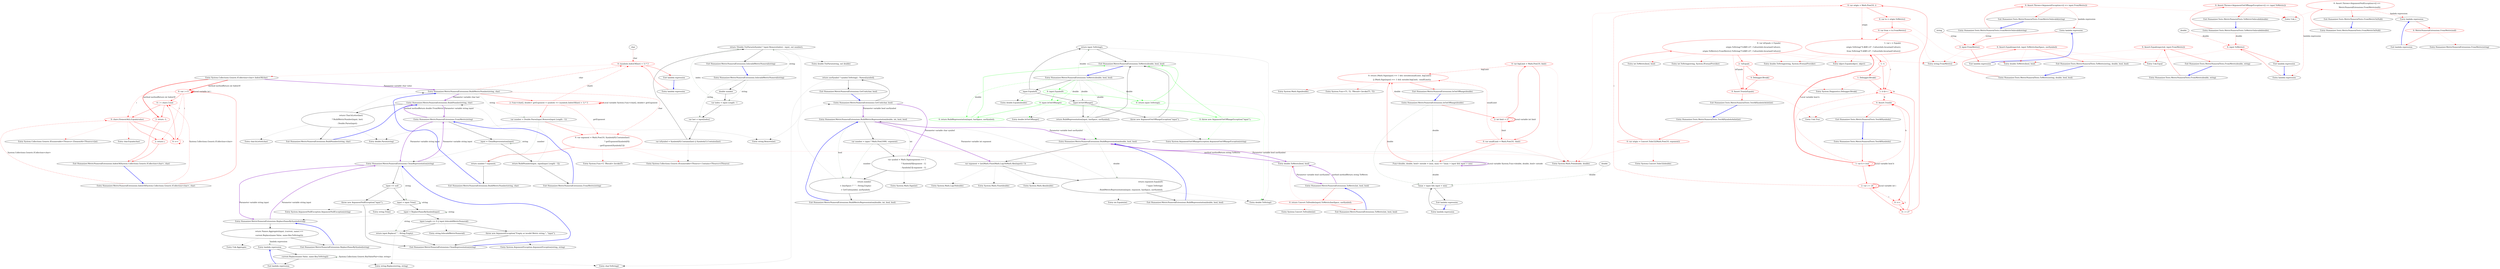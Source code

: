 digraph  {
n108 [label=char, span=""];
n109 [label=double, span=""];
n0 [cluster="Humanizer.MetricNumeralExtensions.FromMetric(string)", label="Entry Humanizer.MetricNumeralExtensions.FromMetric(string)", span="76-76"];
n1 [cluster="Humanizer.MetricNumeralExtensions.FromMetric(string)", label="input = CleanRepresentation(input)", span="78-78"];
n2 [cluster="Humanizer.MetricNumeralExtensions.FromMetric(string)", label="return BuildNumber(input, input[input.Length - 1]);", span="79-79"];
n4 [cluster="Humanizer.MetricNumeralExtensions.CleanRepresentation(string)", label="Entry Humanizer.MetricNumeralExtensions.CleanRepresentation(string)", span="138-138"];
n3 [cluster="Humanizer.MetricNumeralExtensions.FromMetric(string)", label="Exit Humanizer.MetricNumeralExtensions.FromMetric(string)", span="76-76"];
n5 [cluster="Humanizer.MetricNumeralExtensions.BuildNumber(string, char)", label="Entry Humanizer.MetricNumeralExtensions.BuildNumber(string, char)", span="157-157"];
n6 [cluster="Humanizer.MetricNumeralExtensions.ToMetric(int, bool, bool)", label="Entry Humanizer.MetricNumeralExtensions.ToMetric(int, bool, bool)", span="100-100"];
n7 [cluster="Humanizer.MetricNumeralExtensions.ToMetric(int, bool, bool)", color=red, community=0, label="0: return Convert.ToDouble(input).ToMetric(hasSpace, useSymbol);", span="102-102"];
n8 [cluster="Humanizer.MetricNumeralExtensions.ToMetric(int, bool, bool)", label="Exit Humanizer.MetricNumeralExtensions.ToMetric(int, bool, bool)", span="100-100"];
n9 [cluster="System.Convert.ToDouble(int)", label="Entry System.Convert.ToDouble(int)", span="0-0"];
n10 [cluster="double.ToMetric(bool, bool)", label="Entry double.ToMetric(bool, bool)", span="123-123"];
n11 [cluster="Humanizer.MetricNumeralExtensions.ToMetric(double, bool, bool)", label="Entry Humanizer.MetricNumeralExtensions.ToMetric(double, bool, bool)", span="123-123"];
n12 [cluster="Humanizer.MetricNumeralExtensions.ToMetric(double, bool, bool)", label="input.Equals(0)", span="125-125"];
n13 [cluster="Humanizer.MetricNumeralExtensions.ToMetric(double, bool, bool)", label="return input.ToString();", span="126-126"];
n14 [cluster="Humanizer.MetricNumeralExtensions.ToMetric(double, bool, bool)", label="input.IsOutOfRange()", span="127-127"];
n16 [cluster="Humanizer.MetricNumeralExtensions.ToMetric(double, bool, bool)", label="return BuildRepresentation(input, hasSpace, useSymbol);", span="130-130"];
n18 [cluster="double.Equals(double)", label="Entry double.Equals(double)", span="0-0"];
n15 [cluster="Humanizer.MetricNumeralExtensions.ToMetric(double, bool, bool)", label="throw new ArgumentOutOfRangeException(''input'');", span="128-128"];
n20 [cluster="double.IsOutOfRange()", label="Entry double.IsOutOfRange()", span="241-241"];
n17 [cluster="Humanizer.MetricNumeralExtensions.ToMetric(double, bool, bool)", label="Exit Humanizer.MetricNumeralExtensions.ToMetric(double, bool, bool)", span="123-123"];
n22 [cluster="Humanizer.MetricNumeralExtensions.BuildRepresentation(double, bool, bool)", label="Entry Humanizer.MetricNumeralExtensions.BuildRepresentation(double, bool, bool)", span="198-198"];
n19 [cluster="double.ToString()", label="Entry double.ToString()", span="0-0"];
n21 [cluster="System.ArgumentOutOfRangeException.ArgumentOutOfRangeException(string)", label="Entry System.ArgumentOutOfRangeException.ArgumentOutOfRangeException(string)", span="0-0"];
n23 [cluster="Humanizer.MetricNumeralExtensions.CleanRepresentation(string)", label="input == null", span="140-140"];
n25 [cluster="Humanizer.MetricNumeralExtensions.CleanRepresentation(string)", label="input = input.Trim()", span="143-143"];
n24 [cluster="Humanizer.MetricNumeralExtensions.CleanRepresentation(string)", label="throw new ArgumentNullException(''input'');", span="141-141"];
n26 [cluster="Humanizer.MetricNumeralExtensions.CleanRepresentation(string)", label="input = ReplaceNameBySymbol(input)", span="144-144"];
n32 [cluster="string.Trim()", label="Entry string.Trim()", span="0-0"];
n27 [cluster="Humanizer.MetricNumeralExtensions.CleanRepresentation(string)", label="input.Length == 0 || input.IsInvalidMetricNumeral()", span="145-145"];
n33 [cluster="Humanizer.MetricNumeralExtensions.ReplaceNameBySymbol(string)", label="Entry Humanizer.MetricNumeralExtensions.ReplaceNameBySymbol(string)", span="185-185"];
n29 [cluster="Humanizer.MetricNumeralExtensions.CleanRepresentation(string)", label="return input.Replace('' '', String.Empty);", span="148-148"];
n28 [cluster="Humanizer.MetricNumeralExtensions.CleanRepresentation(string)", label="throw new ArgumentException(''Empty or invalid Metric string.'', ''input'');", span="146-146"];
n34 [cluster="string.IsInvalidMetricNumeral()", label="Entry string.IsInvalidMetricNumeral()", span="261-261"];
n30 [cluster="Humanizer.MetricNumeralExtensions.CleanRepresentation(string)", label="Exit Humanizer.MetricNumeralExtensions.CleanRepresentation(string)", span="138-138"];
n36 [cluster="string.Replace(string, string)", label="Entry string.Replace(string, string)", span="0-0"];
n31 [cluster="System.ArgumentNullException.ArgumentNullException(string)", label="Entry System.ArgumentNullException.ArgumentNullException(string)", span="0-0"];
n35 [cluster="System.ArgumentException.ArgumentException(string, string)", label="Entry System.ArgumentException.ArgumentException(string, string)", span="0-0"];
n37 [cluster="Humanizer.MetricNumeralExtensions.BuildNumber(string, char)", label="return Char.IsLetter(last)\r\n				? BuildMetricNumber(input, last)\r\n				: Double.Parse(input);", span="159-161"];
n38 [cluster="Humanizer.MetricNumeralExtensions.BuildNumber(string, char)", label="Exit Humanizer.MetricNumeralExtensions.BuildNumber(string, char)", span="157-157"];
n39 [cluster="char.IsLetter(char)", label="Entry char.IsLetter(char)", span="0-0"];
n40 [cluster="Humanizer.MetricNumeralExtensions.BuildMetricNumber(string, char)", label="Entry Humanizer.MetricNumeralExtensions.BuildMetricNumber(string, char)", span="170-170"];
n41 [cluster="double.Parse(string)", label="Entry double.Parse(string)", span="0-0"];
n42 [cluster="Humanizer.MetricNumeralExtensions.BuildMetricNumber(string, char)", color=red, community=0, label="2: Func<char[], double> getExponent = symbols => (symbols.IndexOf(last) + 1) * 3", span="172-172"];
n52 [cluster="lambda expression", color=red, community=0, label="0: (symbols.IndexOf(last) + 1) * 3", span="172-172"];
n43 [cluster="Humanizer.MetricNumeralExtensions.BuildMetricNumber(string, char)", label="var number = Double.Parse(input.Remove(input.Length - 1))", span="173-173"];
n44 [cluster="Humanizer.MetricNumeralExtensions.BuildMetricNumber(string, char)", color=red, community=2, label="0: var exponent = Math.Pow(10, Symbols[0].Contains(last)\r\n				? getExponent(Symbols[0])\r\n				: -getExponent(Symbols[1]))", span="174-176"];
n47 [cluster="string.Remove(int)", label="Entry string.Remove(int)", span="0-0"];
n45 [cluster="Humanizer.MetricNumeralExtensions.BuildMetricNumber(string, char)", label="return number * exponent;", span="177-177"];
n48 [cluster="System.Collections.Generic.IEnumerable<TSource>.Contains<TSource>(TSource)", label="Entry System.Collections.Generic.IEnumerable<TSource>.Contains<TSource>(TSource)", span="0-0"];
n49 [cluster="System.Func<T, TResult>.Invoke(T)", label="Entry System.Func<T, TResult>.Invoke(T)", span="0-0"];
n50 [cluster="System.Math.Pow(double, double)", label="Entry System.Math.Pow(double, double)", span="0-0"];
n46 [cluster="Humanizer.MetricNumeralExtensions.BuildMetricNumber(string, char)", label="Exit Humanizer.MetricNumeralExtensions.BuildMetricNumber(string, char)", span="170-170"];
n51 [cluster="lambda expression", label="Entry lambda expression", span="172-172"];
n53 [cluster="lambda expression", label="Exit lambda expression", span="172-172"];
n54 [cluster="System.Collections.Generic.ICollection<char>.IndexOf(char)", label="Entry System.Collections.Generic.ICollection<char>.IndexOf(char)", span="279-279"];
n55 [cluster="Humanizer.MetricNumeralExtensions.ReplaceNameBySymbol(string)", label="return Names.Aggregate(input, (current, name) =>\r\n				current.Replace(name.Value, name.Key.ToString()));", span="187-188"];
n56 [cluster="Humanizer.MetricNumeralExtensions.ReplaceNameBySymbol(string)", label="Exit Humanizer.MetricNumeralExtensions.ReplaceNameBySymbol(string)", span="185-185"];
n57 [cluster="Unk.Aggregate", label="Entry Unk.Aggregate", span=""];
n58 [cluster="lambda expression", label="Entry lambda expression", span="187-188"];
n59 [cluster="lambda expression", label="current.Replace(name.Value, name.Key.ToString())", span="188-188"];
n60 [cluster="lambda expression", label="Exit lambda expression", span="187-188"];
n61 [cluster="char.ToString()", label="Entry char.ToString()", span="0-0"];
n62 [cluster="Humanizer.MetricNumeralExtensions.BuildRepresentation(double, bool, bool)", label="var exponent = (int)Math.Floor(Math.Log10(Math.Abs(input)) / 3)", span="200-200"];
n63 [cluster="Humanizer.MetricNumeralExtensions.BuildRepresentation(double, bool, bool)", label="return exponent.Equals(0)\r\n				? input.ToString()\r\n				: BuildMetricRepresentation(input, exponent, hasSpace, useSymbol);", span="201-203"];
n65 [cluster="System.Math.Abs(double)", label="Entry System.Math.Abs(double)", span="0-0"];
n66 [cluster="System.Math.Log10(double)", label="Entry System.Math.Log10(double)", span="0-0"];
n67 [cluster="System.Math.Floor(double)", label="Entry System.Math.Floor(double)", span="0-0"];
n64 [cluster="Humanizer.MetricNumeralExtensions.BuildRepresentation(double, bool, bool)", label="Exit Humanizer.MetricNumeralExtensions.BuildRepresentation(double, bool, bool)", span="198-198"];
n68 [cluster="int.Equals(int)", label="Entry int.Equals(int)", span="0-0"];
n69 [cluster="Humanizer.MetricNumeralExtensions.BuildMetricRepresentation(double, int, bool, bool)", label="Entry Humanizer.MetricNumeralExtensions.BuildMetricRepresentation(double, int, bool, bool)", span="214-214"];
n70 [cluster="Humanizer.MetricNumeralExtensions.BuildMetricRepresentation(double, int, bool, bool)", label="var number = input * Math.Pow(1000, -exponent)", span="216-216"];
n71 [cluster="Humanizer.MetricNumeralExtensions.BuildMetricRepresentation(double, int, bool, bool)", label="var symbol = Math.Sign(exponent) == 1\r\n				? Symbols[0][exponent - 1]\r\n				: Symbols[1][-exponent - 1]", span="217-219"];
n72 [cluster="Humanizer.MetricNumeralExtensions.BuildMetricRepresentation(double, int, bool, bool)", label="return number\r\n				+ (hasSpace ? '' '' : String.Empty)\r\n				+ GetUnit(symbol, useSymbol);", span="220-222"];
n74 [cluster="System.Math.Sign(int)", label="Entry System.Math.Sign(int)", span="0-0"];
n73 [cluster="Humanizer.MetricNumeralExtensions.BuildMetricRepresentation(double, int, bool, bool)", label="Exit Humanizer.MetricNumeralExtensions.BuildMetricRepresentation(double, int, bool, bool)", span="214-214"];
n75 [cluster="Humanizer.MetricNumeralExtensions.GetUnit(char, bool)", label="Entry Humanizer.MetricNumeralExtensions.GetUnit(char, bool)", span="231-231"];
n76 [cluster="Humanizer.MetricNumeralExtensions.GetUnit(char, bool)", label="return useSymbol ? symbol.ToString() : Names[symbol];", span="233-233"];
n77 [cluster="Humanizer.MetricNumeralExtensions.GetUnit(char, bool)", label="Exit Humanizer.MetricNumeralExtensions.GetUnit(char, bool)", span="231-231"];
n78 [cluster="Humanizer.MetricNumeralExtensions.IsOutOfRange(double)", label="Entry Humanizer.MetricNumeralExtensions.IsOutOfRange(double)", span="241-241"];
n79 [cluster="Humanizer.MetricNumeralExtensions.IsOutOfRange(double)", color=red, community=0, label="2: int limit = 27", span="243-243"];
n82 [cluster="Humanizer.MetricNumeralExtensions.IsOutOfRange(double)", label="Func<double, double, bool> outside = (min, max) => !(max > input && input > min)", span="246-246"];
n88 [cluster="lambda expression", label="!(max > input && input > min)", span="246-246"];
n83 [cluster="Humanizer.MetricNumeralExtensions.IsOutOfRange(double)", color=red, community=1, label="0: return (Math.Sign(input) == 1 && outside(smallLimit, bigLimit))\r\n			       || (Math.Sign(input) == -1 && outside(-bigLimit, -smallLimit));", span="247-248"];
n80 [cluster="Humanizer.MetricNumeralExtensions.IsOutOfRange(double)", color=red, community=0, label="0: var bigLimit = Math.Pow(10, limit)", span="244-244"];
n81 [cluster="Humanizer.MetricNumeralExtensions.IsOutOfRange(double)", color=red, community=0, label="0: var smallLimit = Math.Pow(10, -limit)", span="245-245"];
n84 [cluster="Humanizer.MetricNumeralExtensions.IsOutOfRange(double)", label="Exit Humanizer.MetricNumeralExtensions.IsOutOfRange(double)", span="241-241"];
n85 [cluster="System.Math.Sign(double)", label="Entry System.Math.Sign(double)", span="0-0"];
n86 [cluster="System.Func<T1, T2, TResult>.Invoke(T1, T2)", label="Entry System.Func<T1, T2, TResult>.Invoke(T1, T2)", span="0-0"];
n87 [cluster="lambda expression", label="Entry lambda expression", span="246-246"];
n89 [cluster="lambda expression", label="Exit lambda expression", span="246-246"];
n90 [cluster="Humanizer.MetricNumeralExtensions.IsInvalidMetricNumeral(string)", label="Entry Humanizer.MetricNumeralExtensions.IsInvalidMetricNumeral(string)", span="261-261"];
n91 [cluster="Humanizer.MetricNumeralExtensions.IsInvalidMetricNumeral(string)", label="double number", span="263-263"];
n92 [cluster="Humanizer.MetricNumeralExtensions.IsInvalidMetricNumeral(string)", label="var index = input.Length - 1", span="264-264"];
n93 [cluster="Humanizer.MetricNumeralExtensions.IsInvalidMetricNumeral(string)", label="var last = input[index]", span="265-265"];
n95 [cluster="Humanizer.MetricNumeralExtensions.IsInvalidMetricNumeral(string)", label="return !Double.TryParse(isSymbol ? input.Remove(index) : input, out number);", span="267-267"];
n94 [cluster="Humanizer.MetricNumeralExtensions.IsInvalidMetricNumeral(string)", label="var isSymbol = Symbols[0].Contains(last) || Symbols[1].Contains(last)", span="266-266"];
n96 [cluster="Humanizer.MetricNumeralExtensions.IsInvalidMetricNumeral(string)", label="Exit Humanizer.MetricNumeralExtensions.IsInvalidMetricNumeral(string)", span="261-261"];
n97 [cluster="double.TryParse(string, out double)", label="Entry double.TryParse(string, out double)", span="0-0"];
n98 [cluster="Humanizer.MetricNumeralExtensions.IndexOf(System.Collections.Generic.ICollection<char>, char)", label="Entry Humanizer.MetricNumeralExtensions.IndexOf(System.Collections.Generic.ICollection<char>, char)", span="279-279"];
n99 [cluster="Humanizer.MetricNumeralExtensions.IndexOf(System.Collections.Generic.ICollection<char>, char)", color=red, community=0, label="0: var i = 0", span="281-281"];
n100 [cluster="Humanizer.MetricNumeralExtensions.IndexOf(System.Collections.Generic.ICollection<char>, char)", color=red, community=0, label="0: i < chars.Count", span="281-281"];
n101 [cluster="Humanizer.MetricNumeralExtensions.IndexOf(System.Collections.Generic.ICollection<char>, char)", color=red, community=0, label="0: chars.ElementAt(i).Equals(value)", span="282-282"];
n102 [cluster="Humanizer.MetricNumeralExtensions.IndexOf(System.Collections.Generic.ICollection<char>, char)", color=red, community=0, label="2: return i;", span="283-283"];
n103 [cluster="Humanizer.MetricNumeralExtensions.IndexOf(System.Collections.Generic.ICollection<char>, char)", color=red, community=0, label="0: i++", span="281-281"];
n104 [cluster="Humanizer.MetricNumeralExtensions.IndexOf(System.Collections.Generic.ICollection<char>, char)", color=red, community=0, label="2: return -1;", span="284-284"];
n106 [cluster="System.Collections.Generic.IEnumerable<TSource>.ElementAt<TSource>(int)", label="Entry System.Collections.Generic.IEnumerable<TSource>.ElementAt<TSource>(int)", span="0-0"];
n107 [cluster="char.Equals(char)", label="Entry char.Equals(char)", span="0-0"];
n105 [cluster="Humanizer.MetricNumeralExtensions.IndexOf(System.Collections.Generic.ICollection<char>, char)", label="Exit Humanizer.MetricNumeralExtensions.IndexOf(System.Collections.Generic.ICollection<char>, char)", span="279-279"];
d12 [cluster="Humanizer.MetricNumeralExtensions.ToMetric(double, bool, bool)", color=green, community=0, label="0: input.Equals(0)", span="125-125"];
d13 [cluster="Humanizer.MetricNumeralExtensions.ToMetric(double, bool, bool)", color=green, community=0, label="0: return input.ToString();", span="126-126"];
d14 [cluster="Humanizer.MetricNumeralExtensions.ToMetric(double, bool, bool)", color=green, community=0, label="0: input.IsOutOfRange()", span="127-127"];
d15 [cluster="Humanizer.MetricNumeralExtensions.ToMetric(double, bool, bool)", color=green, community=0, label="0: throw new ArgumentOutOfRangeException(''input'');", span="128-128"];
d16 [cluster="Humanizer.MetricNumeralExtensions.ToMetric(double, bool, bool)", color=green, community=0, label="0: return BuildRepresentation(input, hasSpace, useSymbol);", span="130-130"];
m0_46 [cluster="System.Diagnostics.Debugger.Break()", file="MetricNumeralTests.cs", label="Entry System.Diagnostics.Debugger.Break()", span="0-0"];
m0_22 [cluster="Humanizer.Tests.MetricNumeralTests.FromMetricOnNull()", file="MetricNumeralTests.cs", label="Entry Humanizer.Tests.MetricNumeralTests.FromMetricOnNull()", span="64-64"];
m0_23 [cluster="Humanizer.Tests.MetricNumeralTests.FromMetricOnNull()", color=red, community=2, file="MetricNumeralTests.cs", label="0: Assert.Throws<ArgumentNullException>(() =>\r\n                                MetricNumeralExtensions.FromMetric(null))", span="66-67"];
m0_24 [cluster="Humanizer.Tests.MetricNumeralTests.FromMetricOnNull()", file="MetricNumeralTests.cs", label="Exit Humanizer.Tests.MetricNumeralTests.FromMetricOnNull()", span="64-64"];
m0_15 [cluster="string.FromMetric()", file="MetricNumeralTests.cs", label="Entry string.FromMetric()", span="76-76"];
m0_29 [cluster="Humanizer.Tests.MetricNumeralTests.TestAllSymbols()", file="MetricNumeralTests.cs", label="Entry Humanizer.Tests.MetricNumeralTests.TestAllSymbols()", span="72-72"];
m0_30 [cluster="Humanizer.Tests.MetricNumeralTests.TestAllSymbols()", color=red, community=0, file="MetricNumeralTests.cs", label="1: var b = true", span="74-74"];
m0_31 [cluster="Humanizer.Tests.MetricNumeralTests.TestAllSymbols()", color=red, community=0, file="MetricNumeralTests.cs", label="2: var i = -24", span="75-75"];
m0_39 [cluster="Humanizer.Tests.MetricNumeralTests.TestAllSymbols()", color=red, community=0, file="MetricNumeralTests.cs", label="1: b &= c", span="87-87"];
m0_41 [cluster="Humanizer.Tests.MetricNumeralTests.TestAllSymbols()", color=red, community=0, file="MetricNumeralTests.cs", label="0: Assert.True(b)", span="89-89"];
m0_32 [cluster="Humanizer.Tests.MetricNumeralTests.TestAllSymbols()", color=red, community=0, file="MetricNumeralTests.cs", label="0: i < 27", span="75-75"];
m0_33 [cluster="Humanizer.Tests.MetricNumeralTests.TestAllSymbols()", color=red, community=0, file="MetricNumeralTests.cs", label="0: var origin = Math.Pow(10, i)", span="77-77"];
m0_40 [cluster="Humanizer.Tests.MetricNumeralTests.TestAllSymbols()", color=red, community=0, file="MetricNumeralTests.cs", label="0: i++", span="75-75"];
m0_34 [cluster="Humanizer.Tests.MetricNumeralTests.TestAllSymbols()", color=red, community=0, file="MetricNumeralTests.cs", label="0: var to = origin.ToMetric()", span="78-78"];
m0_36 [cluster="Humanizer.Tests.MetricNumeralTests.TestAllSymbols()", color=red, community=2, file="MetricNumeralTests.cs", label="1: var c = Equals(\r\n                                        origin.ToString(''0.##E+0'', CultureInfo.InvariantCulture),\r\n                                        from.ToString(''0.##E+0'', CultureInfo.InvariantCulture))", span="81-83"];
m0_35 [cluster="Humanizer.Tests.MetricNumeralTests.TestAllSymbols()", color=red, community=0, file="MetricNumeralTests.cs", label="0: var from = to.FromMetric()", span="79-79"];
m0_37 [cluster="Humanizer.Tests.MetricNumeralTests.TestAllSymbols()", color=red, community=0, file="MetricNumeralTests.cs", label="1: !c", span="84-84"];
m0_38 [cluster="Humanizer.Tests.MetricNumeralTests.TestAllSymbols()", color=red, community=0, file="MetricNumeralTests.cs", label="1: Debugger.Break()", span="85-85"];
m0_42 [cluster="Humanizer.Tests.MetricNumeralTests.TestAllSymbols()", file="MetricNumeralTests.cs", label="Exit Humanizer.Tests.MetricNumeralTests.TestAllSymbols()", span="72-72"];
m0_55 [cluster="System.Convert.ToInt32(double)", file="MetricNumeralTests.cs", label="Entry System.Convert.ToInt32(double)", span="0-0"];
m0_4 [cluster="Unk.Equal", file="MetricNumeralTests.cs", label="Entry Unk.Equal", span=""];
m0_5 [cluster="Humanizer.Tests.MetricNumeralTests.ToMetricOnInvalid(double)", file="MetricNumeralTests.cs", label="Entry Humanizer.Tests.MetricNumeralTests.ToMetricOnInvalid(double)", span="30-30"];
m0_6 [cluster="Humanizer.Tests.MetricNumeralTests.ToMetricOnInvalid(double)", color=red, community=0, file="MetricNumeralTests.cs", label="0: Assert.Throws<ArgumentOutOfRangeException>(() => input.ToMetric())", span="32-32"];
m0_7 [cluster="Humanizer.Tests.MetricNumeralTests.ToMetricOnInvalid(double)", file="MetricNumeralTests.cs", label="Exit Humanizer.Tests.MetricNumeralTests.ToMetricOnInvalid(double)", span="30-30"];
m0_57 [cluster="int.ToMetric(bool, bool)", file="MetricNumeralTests.cs", label="Entry int.ToMetric(bool, bool)", span="100-100"];
m0_8 [cluster="Unk.>", file="MetricNumeralTests.cs", label="Entry Unk.>", span=""];
m0_28 [cluster="Humanizer.MetricNumeralExtensions.FromMetric(string)", file="MetricNumeralTests.cs", label="Entry Humanizer.MetricNumeralExtensions.FromMetric(string)", span="76-76"];
m0_56 [cluster="int.ToString(string, System.IFormatProvider)", file="MetricNumeralTests.cs", label="Entry int.ToString(string, System.IFormatProvider)", span="0-0"];
m0_12 [cluster="Humanizer.Tests.MetricNumeralTests.FromMetric(double, string)", file="MetricNumeralTests.cs", label="Entry Humanizer.Tests.MetricNumeralTests.FromMetric(double, string)", span="43-43"];
m0_13 [cluster="Humanizer.Tests.MetricNumeralTests.FromMetric(double, string)", color=red, community=0, file="MetricNumeralTests.cs", label="0: Assert.Equal(expected, input.FromMetric())", span="45-45"];
m0_14 [cluster="Humanizer.Tests.MetricNumeralTests.FromMetric(double, string)", file="MetricNumeralTests.cs", label="Exit Humanizer.Tests.MetricNumeralTests.FromMetric(double, string)", span="43-43"];
m0_25 [cluster="lambda expression", file="MetricNumeralTests.cs", label="Entry lambda expression", span="66-67"];
m0_10 [cluster="lambda expression", color=red, community=0, file="MetricNumeralTests.cs", label="0: input.ToMetric()", span="32-32"];
m0_9 [cluster="lambda expression", file="MetricNumeralTests.cs", label="Entry lambda expression", span="32-32"];
m0_11 [cluster="lambda expression", file="MetricNumeralTests.cs", label="Exit lambda expression", span="32-32"];
m0_20 [cluster="lambda expression", color=red, community=0, file="MetricNumeralTests.cs", label="0: input.FromMetric()", span="60-60"];
m0_19 [cluster="lambda expression", file="MetricNumeralTests.cs", label="Entry lambda expression", span="60-60"];
m0_21 [cluster="lambda expression", file="MetricNumeralTests.cs", label="Exit lambda expression", span="60-60"];
m0_26 [cluster="lambda expression", color=red, community=0, file="MetricNumeralTests.cs", label="0: MetricNumeralExtensions.FromMetric(null)", span="67-67"];
m0_27 [cluster="lambda expression", file="MetricNumeralTests.cs", label="Exit lambda expression", span="66-67"];
m0_48 [cluster="Humanizer.Tests.MetricNumeralTests.TestAllSymbolsAsInt(int)", file="MetricNumeralTests.cs", label="Entry Humanizer.Tests.MetricNumeralTests.TestAllSymbolsAsInt(int)", span="102-102"];
m0_49 [cluster="Humanizer.Tests.MetricNumeralTests.TestAllSymbolsAsInt(int)", color=red, community=0, file="MetricNumeralTests.cs", label="0: var origin = Convert.ToInt32(Math.Pow(10, exponent))", span="104-104"];
m0_50 [cluster="Humanizer.Tests.MetricNumeralTests.TestAllSymbolsAsInt(int)", color=red, community=2, file="MetricNumeralTests.cs", label="0: var isEquals = Equals(\r\n                                origin.ToString(''0.##E+0'', CultureInfo.InvariantCulture),\r\n                                origin.ToMetric().FromMetric().ToString(''0.##E+0'', CultureInfo.InvariantCulture))", span="105-107"];
m0_51 [cluster="Humanizer.Tests.MetricNumeralTests.TestAllSymbolsAsInt(int)", color=red, community=0, file="MetricNumeralTests.cs", label="2: !isEquals", span="108-108"];
m0_53 [cluster="Humanizer.Tests.MetricNumeralTests.TestAllSymbolsAsInt(int)", color=red, community=0, file="MetricNumeralTests.cs", label="0: Assert.True(isEquals)", span="110-110"];
m0_52 [cluster="Humanizer.Tests.MetricNumeralTests.TestAllSymbolsAsInt(int)", color=red, community=0, file="MetricNumeralTests.cs", label="0: Debugger.Break()", span="109-109"];
m0_54 [cluster="Humanizer.Tests.MetricNumeralTests.TestAllSymbolsAsInt(int)", file="MetricNumeralTests.cs", label="Exit Humanizer.Tests.MetricNumeralTests.TestAllSymbolsAsInt(int)", span="102-102"];
m0_44 [cluster="double.ToString(string, System.IFormatProvider)", file="MetricNumeralTests.cs", label="Entry double.ToString(string, System.IFormatProvider)", span="0-0"];
m0_3 [cluster="double.ToMetric(bool, bool)", file="MetricNumeralTests.cs", label="Entry double.ToMetric(bool, bool)", span="123-123"];
m0_47 [cluster="Unk.True", file="MetricNumeralTests.cs", label="Entry Unk.True", span=""];
m0_45 [cluster="object.Equals(object, object)", file="MetricNumeralTests.cs", label="Entry object.Equals(object, object)", span="0-0"];
m0_0 [cluster="Humanizer.Tests.MetricNumeralTests.ToMetric(string, double, bool, bool)", file="MetricNumeralTests.cs", label="Entry Humanizer.Tests.MetricNumeralTests.ToMetric(string, double, bool, bool)", span="19-19"];
m0_1 [cluster="Humanizer.Tests.MetricNumeralTests.ToMetric(string, double, bool, bool)", color=red, community=0, file="MetricNumeralTests.cs", label="0: Assert.Equal(expected, input.ToMetric(hasSpace, useSymbol))", span="22-22"];
m0_2 [cluster="Humanizer.Tests.MetricNumeralTests.ToMetric(string, double, bool, bool)", file="MetricNumeralTests.cs", label="Exit Humanizer.Tests.MetricNumeralTests.ToMetric(string, double, bool, bool)", span="19-19"];
m0_16 [cluster="Humanizer.Tests.MetricNumeralTests.FromMetricOnInvalid(string)", file="MetricNumeralTests.cs", label="Entry Humanizer.Tests.MetricNumeralTests.FromMetricOnInvalid(string)", span="58-58"];
m0_17 [cluster="Humanizer.Tests.MetricNumeralTests.FromMetricOnInvalid(string)", color=red, community=0, file="MetricNumeralTests.cs", label="0: Assert.Throws<ArgumentException>(() => input.FromMetric())", span="60-60"];
m0_18 [cluster="Humanizer.Tests.MetricNumeralTests.FromMetricOnInvalid(string)", file="MetricNumeralTests.cs", label="Exit Humanizer.Tests.MetricNumeralTests.FromMetricOnInvalid(string)", span="58-58"];
m0_58 [file="MetricNumeralTests.cs", label=double, span=""];
m0_59 [file="MetricNumeralTests.cs", label=string, span=""];
n108 -> n52  [color=red, key=1, label=char, style=dashed];
n109 -> n88  [color=darkseagreen4, key=1, label=double, style=dashed];
n0 -> n1  [key=0, style=solid];
n0 -> n4  [color=darkorchid, key=3, label="Parameter variable string input", style=bold];
n0 -> n5  [color=darkorchid, key=3, label="method methodReturn double FromMetric", style=bold];
n1 -> n2  [key=0, style=solid];
n1 -> n4  [key=2, style=dotted];
n1 -> n1  [color=darkseagreen4, key=1, label=string, style=dashed];
n2 -> n3  [key=0, style=solid];
n2 -> n5  [key=2, style=dotted];
n4 -> n23  [key=0, style=solid];
n4 -> n25  [color=darkseagreen4, key=1, label=string, style=dashed];
n4 -> n0  [color=darkorchid, key=3, label="Parameter variable string input", style=bold];
n4 -> n33  [color=darkorchid, key=3, label="Parameter variable string input", style=bold];
n3 -> n0  [color=blue, key=0, style=bold];
n5 -> n37  [key=0, style=solid];
n5 -> n0  [color=darkorchid, key=3, label="Parameter variable string input", style=bold];
n6 -> n7  [color=red, key=0, style=solid];
n6 -> n10  [color=darkorchid, key=3, label="method methodReturn string ToMetric", style=bold];
n7 -> n8  [color=red, key=0, style=solid];
n7 -> n9  [color=red, key=2, style=dotted];
n7 -> n10  [color=red, key=2, style=dotted];
n8 -> n6  [color=blue, key=0, style=bold];
n10 -> n6  [color=darkorchid, key=3, label="Parameter variable bool useSymbol", style=bold];
n10 -> n22  [color=darkorchid, key=3, label="method methodReturn string ToMetric", style=bold];
n11 -> n12  [key=0, style=solid];
n11 -> n13  [color=darkseagreen4, key=1, label=double, style=dashed];
n11 -> n14  [color=darkseagreen4, key=1, label=double, style=dashed];
n11 -> n16  [color=darkseagreen4, key=1, label=double, style=dashed];
n11 -> d12  [color=green, key=0, style=solid];
n11 -> d13  [color=green, key=1, label=double, style=dashed];
n11 -> d14  [color=green, key=1, label=double, style=dashed];
n11 -> d16  [color=green, key=1, label=double, style=dashed];
n12 -> n13  [key=0, style=solid];
n12 -> n14  [key=0, style=solid];
n12 -> n18  [key=2, style=dotted];
n13 -> n17  [key=0, style=solid];
n13 -> n19  [key=2, style=dotted];
n14 -> n15  [key=0, style=solid];
n14 -> n16  [key=0, style=solid];
n14 -> n20  [key=2, style=dotted];
n16 -> n17  [key=0, style=solid];
n16 -> n22  [key=2, style=dotted];
n15 -> n17  [key=0, style=solid];
n15 -> n21  [key=2, style=dotted];
n17 -> n11  [color=blue, key=0, style=bold];
n22 -> n62  [key=0, style=solid];
n22 -> n63  [color=darkseagreen4, key=1, label=double, style=dashed];
n22 -> n10  [color=darkorchid, key=3, label="Parameter variable bool useSymbol", style=bold];
n23 -> n24  [key=0, style=solid];
n23 -> n25  [key=0, style=solid];
n25 -> n26  [key=0, style=solid];
n25 -> n32  [key=2, style=dotted];
n25 -> n25  [color=darkseagreen4, key=1, label=string, style=dashed];
n24 -> n30  [key=0, style=solid];
n24 -> n31  [key=2, style=dotted];
n26 -> n27  [key=0, style=solid];
n26 -> n33  [key=2, style=dotted];
n26 -> n26  [color=darkseagreen4, key=1, label=string, style=dashed];
n26 -> n29  [color=darkseagreen4, key=1, label=string, style=dashed];
n27 -> n28  [key=0, style=solid];
n27 -> n29  [key=0, style=solid];
n27 -> n34  [key=2, style=dotted];
n33 -> n55  [key=0, style=solid];
n33 -> n4  [color=darkorchid, key=3, label="Parameter variable string input", style=bold];
n29 -> n30  [key=0, style=solid];
n29 -> n36  [key=2, style=dotted];
n28 -> n30  [key=0, style=solid];
n28 -> n35  [key=2, style=dotted];
n30 -> n4  [color=blue, key=0, style=bold];
n37 -> n38  [key=0, style=solid];
n37 -> n39  [key=2, style=dotted];
n37 -> n40  [key=2, style=dotted];
n37 -> n41  [key=2, style=dotted];
n38 -> n5  [color=blue, key=0, style=bold];
n40 -> n42  [color=red, key=0, style=solid];
n40 -> n52  [color=red, key=1, label=char, style=dashed];
n40 -> n43  [color=darkseagreen4, key=1, label=string, style=dashed];
n40 -> n44  [color=red, key=1, label=char, style=dashed];
n40 -> n5  [color=darkorchid, key=3, label="Parameter variable char last", style=bold];
n42 -> n43  [color=red, key=0, style=solid];
n42 -> n52  [color=red, key=1, label="char[]", style=dashed];
n42 -> n44  [color=red, key=1, label=getExponent, style=dashed];
n42 -> n42  [color=red, key=3, label="Local variable System.Func<char[], double> getExponent", style=bold];
n52 -> n53  [color=red, key=0, style=solid];
n52 -> n54  [color=red, key=2, style=dotted];
n43 -> n44  [color=red, key=0, style=solid];
n43 -> n47  [key=2, style=dotted];
n43 -> n41  [key=2, style=dotted];
n43 -> n45  [color=darkseagreen4, key=1, label=number, style=dashed];
n44 -> n45  [color=red, key=0, style=solid];
n44 -> n48  [color=red, key=2, style=dotted];
n44 -> n49  [color=red, key=2, style=dotted];
n44 -> n50  [color=red, key=2, style=dotted];
n45 -> n46  [key=0, style=solid];
n46 -> n40  [color=blue, key=0, style=bold];
n51 -> n52  [color=red, key=0, style=solid];
n53 -> n51  [color=blue, key=0, style=bold];
n54 -> n40  [color=darkorchid, key=3, label="Parameter variable char value", style=bold];
n54 -> n99  [color=red, key=3, label="method methodReturn int IndexOf", style=bold];
n54 -> n104  [color=red, key=3, label="method methodReturn int IndexOf", style=bold];
n55 -> n56  [key=0, style=solid];
n55 -> n57  [key=2, style=dotted];
n55 -> n58  [color=darkseagreen4, key=1, label="lambda expression", style=dashed];
n56 -> n33  [color=blue, key=0, style=bold];
n58 -> n59  [key=0, style=solid];
n59 -> n60  [key=0, style=solid];
n59 -> n61  [key=2, style=dotted];
n59 -> n36  [key=2, style=dotted];
n59 -> n59  [color=darkseagreen4, key=1, label="System.Collections.Generic.KeyValuePair<char, string>", style=dashed];
n60 -> n58  [color=blue, key=0, style=bold];
n62 -> n63  [key=0, style=solid];
n62 -> n65  [key=2, style=dotted];
n62 -> n66  [key=2, style=dotted];
n62 -> n67  [key=2, style=dotted];
n63 -> n64  [key=0, style=solid];
n63 -> n68  [key=2, style=dotted];
n63 -> n19  [key=2, style=dotted];
n63 -> n69  [key=2, style=dotted];
n64 -> n22  [color=blue, key=0, style=bold];
n69 -> n70  [key=0, style=solid];
n69 -> n71  [color=darkseagreen4, key=1, label=int, style=dashed];
n69 -> n72  [color=darkseagreen4, key=1, label=bool, style=dashed];
n69 -> n22  [color=darkorchid, key=3, label="Parameter variable bool useSymbol", style=bold];
n69 -> n62  [color=darkorchid, key=3, label="Parameter variable int exponent", style=bold];
n70 -> n71  [key=0, style=solid];
n70 -> n50  [key=2, style=dotted];
n70 -> n72  [color=darkseagreen4, key=1, label=number, style=dashed];
n71 -> n72  [key=0, style=solid];
n71 -> n74  [key=2, style=dotted];
n72 -> n73  [key=0, style=solid];
n72 -> n75  [key=2, style=dotted];
n73 -> n69  [color=blue, key=0, style=bold];
n75 -> n76  [key=0, style=solid];
n75 -> n71  [color=darkorchid, key=3, label="Parameter variable char symbol", style=bold];
n75 -> n69  [color=darkorchid, key=3, label="Parameter variable bool useSymbol", style=bold];
n76 -> n77  [key=0, style=solid];
n76 -> n61  [key=2, style=dotted];
n77 -> n75  [color=blue, key=0, style=bold];
n78 -> n79  [color=red, key=0, style=solid];
n78 -> n82  [color=darkseagreen4, key=1, label=double, style=dashed];
n78 -> n88  [color=darkseagreen4, key=1, label=double, style=dashed];
n78 -> n83  [color=red, key=1, label=double, style=dashed];
n79 -> n80  [color=red, key=0, style=solid];
n79 -> n81  [color=red, key=1, label=limit, style=dashed];
n79 -> n79  [color=red, key=3, label="Local variable int limit", style=bold];
n82 -> n83  [color=red, key=0, style=solid];
n82 -> n88  [color=darkseagreen4, key=1, label=double, style=dashed];
n82 -> n82  [color=darkorchid, key=3, label="Local variable System.Func<double, double, bool> outside", style=bold];
n88 -> n89  [key=0, style=solid];
n83 -> n84  [color=red, key=0, style=solid];
n83 -> n85  [color=red, key=2, style=dotted];
n83 -> n86  [color=red, key=2, style=dotted];
n80 -> n81  [color=red, key=0, style=solid];
n80 -> n50  [color=red, key=2, style=dotted];
n80 -> n83  [color=red, key=1, label=bigLimit, style=dashed];
n81 -> n82  [color=red, key=0, style=solid];
n81 -> n50  [color=red, key=2, style=dotted];
n81 -> n83  [color=red, key=1, label=smallLimit, style=dashed];
n84 -> n78  [color=blue, key=0, style=bold];
n87 -> n88  [key=0, style=solid];
n89 -> n87  [color=blue, key=0, style=bold];
n90 -> n91  [key=0, style=solid];
n90 -> n92  [color=darkseagreen4, key=1, label=string, style=dashed];
n90 -> n93  [color=darkseagreen4, key=1, label=string, style=dashed];
n90 -> n95  [color=darkseagreen4, key=1, label=string, style=dashed];
n91 -> n92  [key=0, style=solid];
n92 -> n93  [key=0, style=solid];
n92 -> n95  [color=darkseagreen4, key=1, label=index, style=dashed];
n93 -> n94  [key=0, style=solid];
n95 -> n96  [key=0, style=solid];
n95 -> n47  [key=2, style=dotted];
n95 -> n97  [key=2, style=dotted];
n94 -> n95  [key=0, style=solid];
n94 -> n48  [key=2, style=dotted];
n96 -> n90  [color=blue, key=0, style=bold];
n98 -> n99  [color=red, key=0, style=solid];
n98 -> n100  [color=red, key=1, label="System.Collections.Generic.ICollection<char>", style=dashed];
n98 -> n101  [color=red, key=1, label="System.Collections.Generic.ICollection<char>", style=dashed];
n99 -> n100  [color=red, key=0, style=solid];
n99 -> n101  [color=red, key=1, label=i, style=dashed];
n99 -> n102  [color=red, key=1, label=i, style=dashed];
n99 -> n103  [color=red, key=1, label=i, style=dashed];
n99 -> n99  [color=red, key=3, label="Local variable int i", style=bold];
n100 -> n101  [color=red, key=0, style=solid];
n100 -> n104  [color=red, key=0, style=solid];
n101 -> n102  [color=red, key=0, style=solid];
n101 -> n103  [color=red, key=0, style=solid];
n101 -> n106  [color=red, key=2, style=dotted];
n101 -> n107  [color=red, key=2, style=dotted];
n102 -> n105  [color=red, key=0, style=solid];
n103 -> n100  [color=red, key=0, style=solid];
n103 -> n103  [color=red, key=1, label=i, style=dashed];
n104 -> n105  [color=red, key=0, style=solid];
n105 -> n98  [color=blue, key=0, style=bold];
d12 -> d13  [color=green, key=0, style=solid];
d12 -> d14  [color=green, key=0, style=solid];
d12 -> n18  [color=green, key=2, style=dotted];
d13 -> n17  [color=green, key=0, style=solid];
d13 -> n19  [color=green, key=2, style=dotted];
d14 -> d15  [color=green, key=0, style=solid];
d14 -> d16  [color=green, key=0, style=solid];
d14 -> n20  [color=green, key=2, style=dotted];
d15 -> n17  [color=green, key=0, style=solid];
d15 -> n21  [color=green, key=2, style=dotted];
d16 -> n17  [color=green, key=0, style=solid];
d16 -> n22  [color=green, key=2, style=dotted];
m0_22 -> m0_23  [color=red, key=0, style=solid];
m0_23 -> m0_24  [color=red, key=0, style=solid];
m0_23 -> m0_8  [color=red, key=2, style=dotted];
m0_23 -> m0_25  [color=red, key=1, label="lambda expression", style=dashed];
m0_24 -> m0_22  [color=blue, key=0, style=bold];
m0_29 -> m0_30  [color=red, key=0, style=solid];
m0_30 -> m0_31  [color=red, key=0, style=solid];
m0_30 -> m0_39  [color=red, key=1, label=b, style=dashed];
m0_30 -> m0_41  [color=red, key=1, label=b, style=dashed];
m0_30 -> m0_30  [color=red, key=3, label="Local variable bool b", style=bold];
m0_30 -> m0_36  [color=red, key=3, label="Local variable bool b", style=bold];
m0_31 -> m0_32  [color=red, key=0, style=solid];
m0_31 -> m0_33  [color=red, key=1, label=i, style=dashed];
m0_31 -> m0_40  [color=red, key=1, label=i, style=dashed];
m0_31 -> m0_31  [color=red, key=3, label="Local variable int i", style=bold];
m0_39 -> m0_40  [color=red, key=0, style=solid];
m0_39 -> m0_39  [color=red, key=1, label=b, style=dashed];
m0_39 -> m0_41  [color=red, key=1, label=b, style=dashed];
m0_41 -> m0_42  [color=red, key=0, style=solid];
m0_41 -> m0_47  [color=red, key=2, style=dotted];
m0_32 -> m0_33  [color=red, key=0, style=solid];
m0_32 -> m0_41  [color=red, key=0, style=solid];
m0_33 -> m0_34  [color=red, key=0, style=solid];
m0_33 -> n50  [color=red, key=2, style=dotted];
m0_33 -> m0_36  [color=red, key=1, label=origin, style=dashed];
m0_40 -> m0_32  [color=red, key=0, style=solid];
m0_40 -> m0_40  [color=red, key=1, label=i, style=dashed];
m0_34 -> m0_35  [color=red, key=0, style=solid];
m0_34 -> m0_3  [color=red, key=2, style=dotted];
m0_36 -> m0_37  [color=red, key=0, style=solid];
m0_36 -> m0_44  [color=red, key=2, style=dotted];
m0_36 -> m0_45  [color=red, key=2, style=dotted];
m0_36 -> m0_39  [color=red, key=1, label=c, style=dashed];
m0_35 -> m0_36  [color=red, key=0, style=solid];
m0_35 -> m0_15  [color=red, key=2, style=dotted];
m0_37 -> m0_38  [color=red, key=0, style=solid];
m0_37 -> m0_39  [color=red, key=0, style=solid];
m0_38 -> m0_39  [color=red, key=0, style=solid];
m0_38 -> m0_46  [color=red, key=2, style=dotted];
m0_42 -> m0_29  [color=blue, key=0, style=bold];
m0_5 -> m0_6  [color=red, key=0, style=solid];
m0_5 -> m0_10  [color=red, key=1, label=double, style=dashed];
m0_6 -> m0_7  [color=red, key=0, style=solid];
m0_6 -> m0_8  [color=red, key=2, style=dotted];
m0_6 -> m0_9  [color=red, key=1, label="lambda expression", style=dashed];
m0_7 -> m0_5  [color=blue, key=0, style=bold];
m0_12 -> m0_13  [color=red, key=0, style=solid];
m0_13 -> m0_14  [color=red, key=0, style=solid];
m0_13 -> m0_15  [color=red, key=2, style=dotted];
m0_13 -> m0_4  [color=red, key=2, style=dotted];
m0_14 -> m0_12  [color=blue, key=0, style=bold];
m0_25 -> m0_26  [color=red, key=0, style=solid];
m0_10 -> m0_11  [color=red, key=0, style=solid];
m0_10 -> m0_3  [color=red, key=2, style=dotted];
m0_9 -> m0_10  [color=red, key=0, style=solid];
m0_11 -> m0_9  [color=blue, key=0, style=bold];
m0_20 -> m0_21  [color=red, key=0, style=solid];
m0_20 -> m0_15  [color=red, key=2, style=dotted];
m0_19 -> m0_20  [color=red, key=0, style=solid];
m0_21 -> m0_19  [color=blue, key=0, style=bold];
m0_26 -> m0_27  [color=red, key=0, style=solid];
m0_26 -> m0_28  [color=red, key=2, style=dotted];
m0_27 -> m0_25  [color=blue, key=0, style=bold];
m0_48 -> m0_49  [color=red, key=0, style=solid];
m0_49 -> m0_50  [color=red, key=0, style=solid];
m0_49 -> n50  [color=red, key=2, style=dotted];
m0_49 -> m0_55  [color=red, key=2, style=dotted];
m0_50 -> m0_51  [color=red, key=0, style=solid];
m0_50 -> m0_56  [color=red, key=2, style=dotted];
m0_50 -> m0_57  [color=red, key=2, style=dotted];
m0_50 -> m0_15  [color=red, key=2, style=dotted];
m0_50 -> m0_44  [color=red, key=2, style=dotted];
m0_50 -> m0_45  [color=red, key=2, style=dotted];
m0_50 -> m0_53  [color=red, key=1, label=isEquals, style=dashed];
m0_51 -> m0_52  [color=red, key=0, style=solid];
m0_51 -> m0_53  [color=red, key=0, style=solid];
m0_53 -> m0_54  [color=red, key=0, style=solid];
m0_53 -> m0_47  [color=red, key=2, style=dotted];
m0_52 -> m0_53  [color=red, key=0, style=solid];
m0_52 -> m0_46  [color=red, key=2, style=dotted];
m0_54 -> m0_48  [color=blue, key=0, style=bold];
m0_0 -> m0_1  [color=red, key=0, style=solid];
m0_1 -> m0_2  [color=red, key=0, style=solid];
m0_1 -> m0_3  [color=red, key=2, style=dotted];
m0_1 -> m0_4  [color=red, key=2, style=dotted];
m0_2 -> m0_0  [color=blue, key=0, style=bold];
m0_16 -> m0_17  [color=red, key=0, style=solid];
m0_16 -> m0_20  [color=red, key=1, label=string, style=dashed];
m0_17 -> m0_18  [color=red, key=0, style=solid];
m0_17 -> m0_8  [color=red, key=2, style=dotted];
m0_17 -> m0_19  [color=red, key=1, label="lambda expression", style=dashed];
m0_18 -> m0_16  [color=blue, key=0, style=bold];
m0_58 -> m0_10  [color=red, key=1, label=double, style=dashed];
m0_59 -> m0_20  [color=red, key=1, label=string, style=dashed];
}
